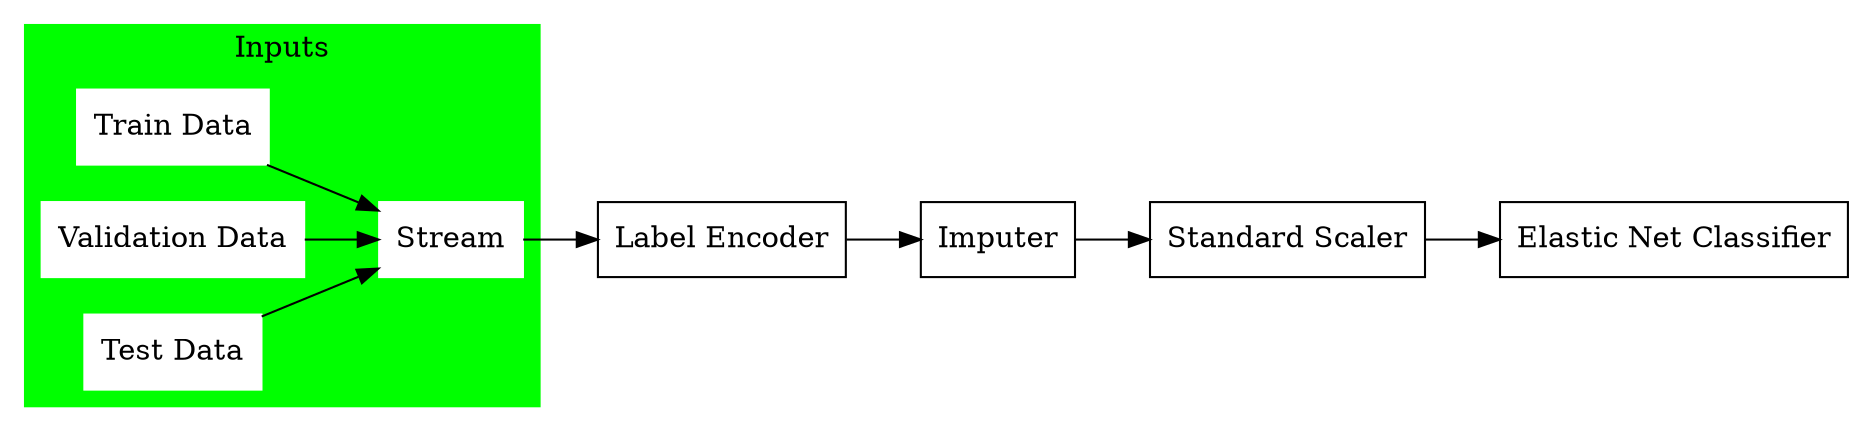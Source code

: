 digraph G {
	graph [rankdir=LR]
	subgraph cluster_Inputs {
		node [color=white style=filled]
		URL="https://stackoverflow.com" color=green style=filled
		streamout_Inputs [label=Stream shape=box]
		Inputs0 [label="Train Data" shape=box]
		Inputs0 -> streamout_Inputs
		Inputs1 [label="Validation Data" shape=box]
		Inputs1 -> streamout_Inputs
		Inputs2 [label="Test Data" shape=box]
		Inputs2 -> streamout_Inputs
		URL="https://stackoverflow.com" label=Inputs
	}
	"Label Encoder" [label="Label Encoder" shape=box]
	streamout_Inputs -> "Label Encoder"
	Imputer [label=Imputer shape=box]
	"Label Encoder" -> Imputer
	"Standard Scaler" [label="Standard Scaler" shape=box]
	Imputer -> "Standard Scaler"
	"Elastic Net Classifier" [label="Elastic Net Classifier" shape=box]
	"Standard Scaler" -> "Elastic Net Classifier"
}
